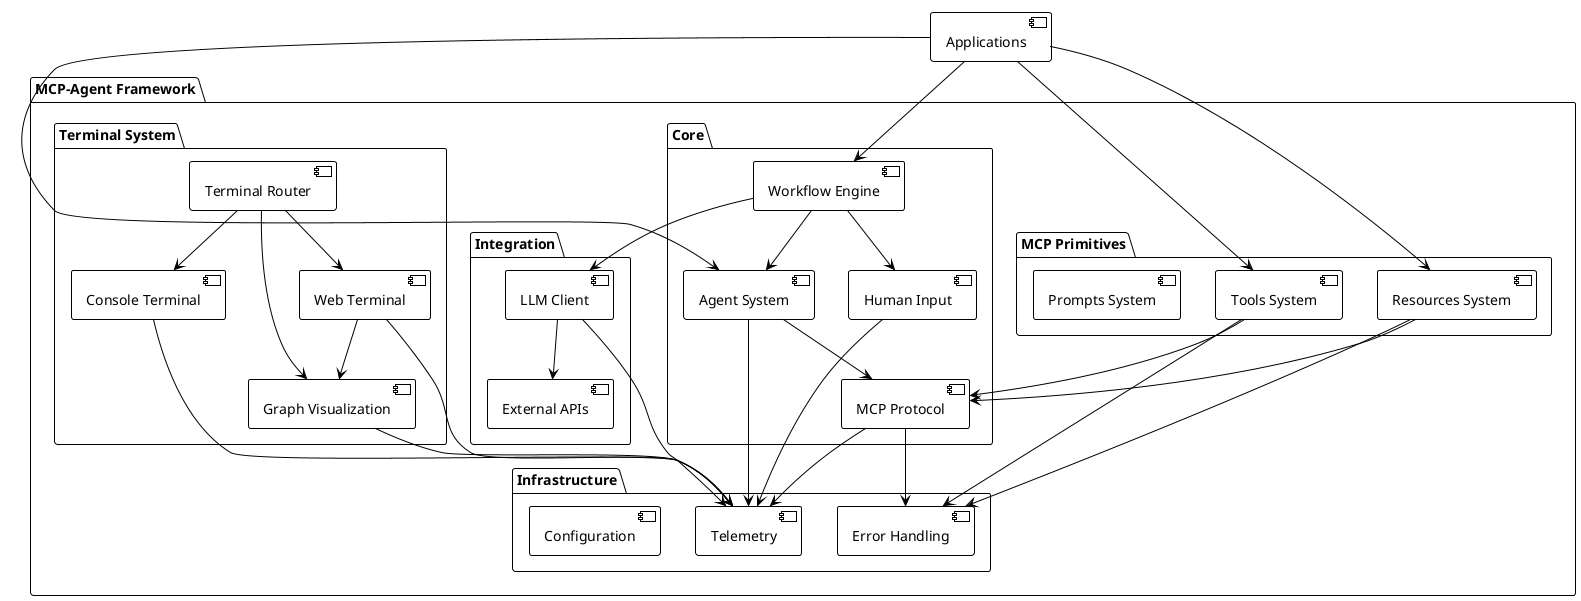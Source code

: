 @startuml
!theme plain

package "MCP-Agent Framework" {
    package "Core" {
        [MCP Protocol] as mcpproto
        [Agent System] as agent
        [Workflow Engine] as workflow
        [Human Input] as human
    }
    
    package "MCP Primitives" {
        [Tools System] as tools
        [Resources System] as resources
        [Prompts System] as prompts
    }
    
    package "Infrastructure" {
        [Telemetry] as telemetry
        [Error Handling] as error
        [Configuration] as config
    }
    
    package "Integration" {
        [LLM Client] as llm
        [External APIs] as external
    }
    
    package "Terminal System" {
        [Console Terminal] as console
        [Web Terminal] as web
        [Terminal Router] as router
        [Graph Visualization] as graph
    }
}

[Applications] as app

app --> workflow
app --> agent
app --> tools
app --> resources

workflow --> agent
workflow --> human
workflow --> llm

agent --> mcpproto
agent --> telemetry

tools --> mcpproto
tools --> error

resources --> mcpproto
resources --> error

mcpproto --> error
mcpproto --> telemetry

llm --> external
llm --> telemetry

human --> telemetry

router --> console
router --> web
router --> graph

web --> graph
console --> telemetry
web --> telemetry
graph --> telemetry

@enduml
